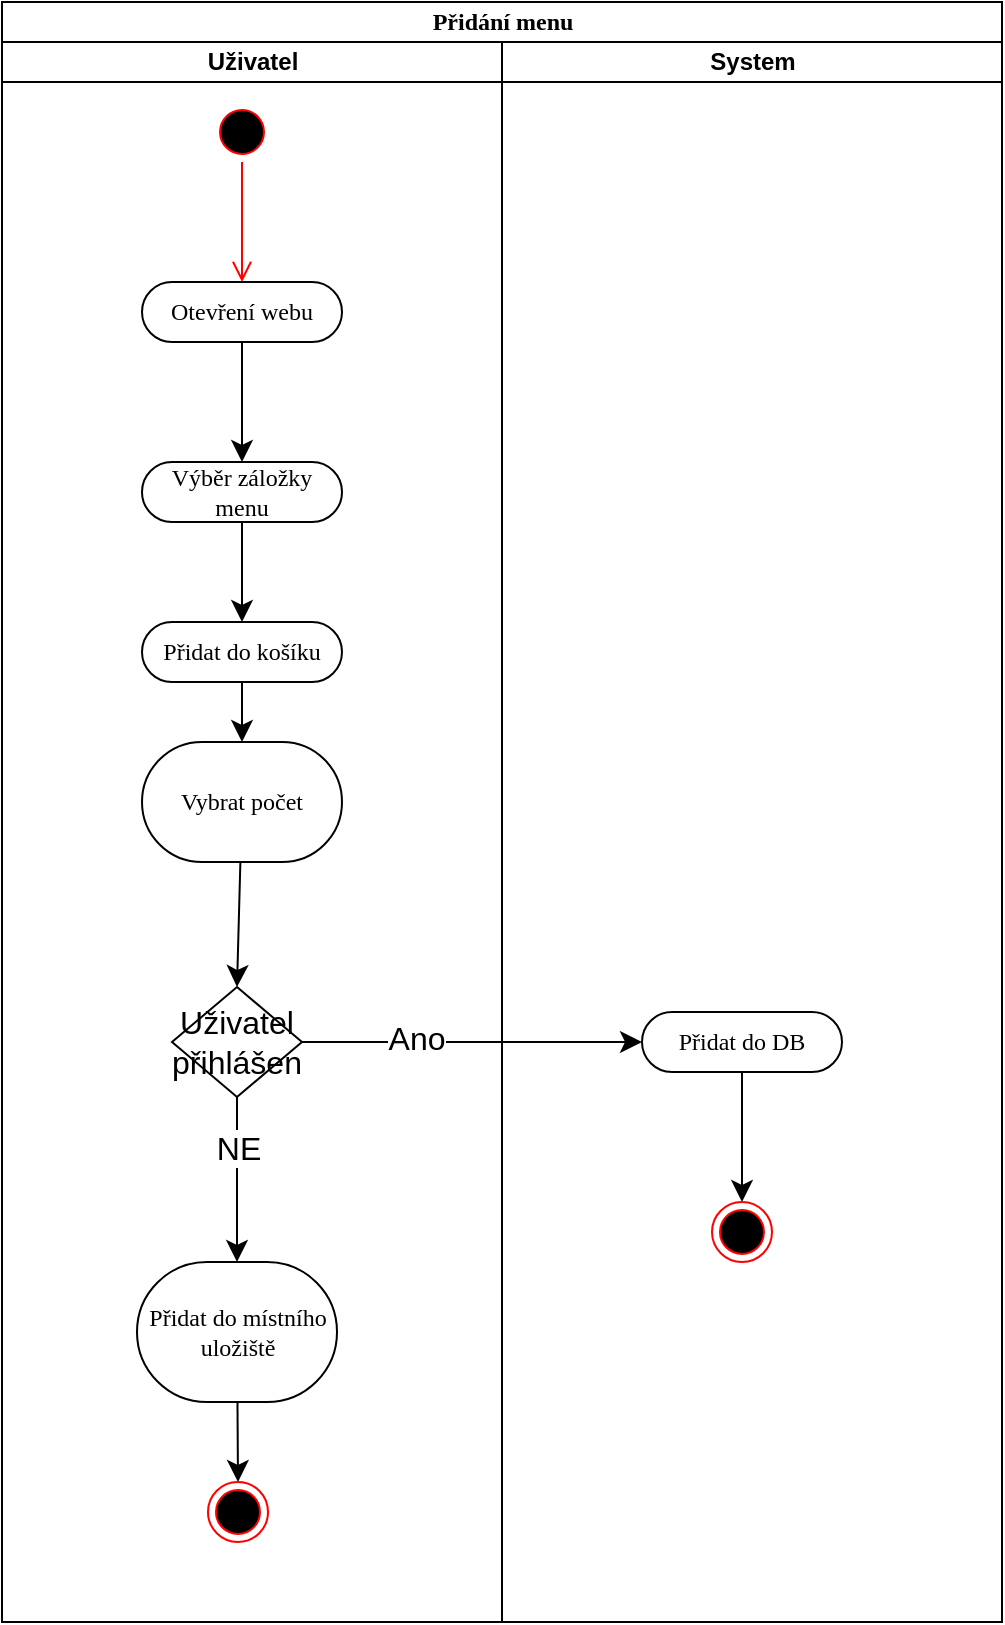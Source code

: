 <mxfile version="22.1.21" type="device">
  <diagram name="Page-1" id="0783ab3e-0a74-02c8-0abd-f7b4e66b4bec">
    <mxGraphModel dx="1188" dy="696" grid="1" gridSize="10" guides="1" tooltips="1" connect="1" arrows="1" fold="1" page="1" pageScale="1" pageWidth="850" pageHeight="1100" background="none" math="0" shadow="0">
      <root>
        <mxCell id="0" />
        <mxCell id="1" parent="0" />
        <mxCell id="1c1d494c118603dd-1" value="Přidání menu" style="swimlane;html=1;childLayout=stackLayout;startSize=20;rounded=0;shadow=0;comic=0;labelBackgroundColor=none;strokeWidth=1;fontFamily=Verdana;fontSize=12;align=center;" parent="1" vertex="1">
          <mxGeometry x="50" y="20" width="500" height="810" as="geometry" />
        </mxCell>
        <mxCell id="1c1d494c118603dd-2" value="Uživatel" style="swimlane;html=1;startSize=20;" parent="1c1d494c118603dd-1" vertex="1">
          <mxGeometry y="20" width="250" height="790" as="geometry" />
        </mxCell>
        <mxCell id="bYZC6c41TyAUc_ZFF0uC-66" style="edgeStyle=none;curved=1;rounded=0;orthogonalLoop=1;jettySize=auto;html=1;entryX=0.5;entryY=0;entryDx=0;entryDy=0;fontSize=12;startSize=8;endSize=8;" edge="1" parent="1c1d494c118603dd-2" source="60571a20871a0731-8" target="bYZC6c41TyAUc_ZFF0uC-1">
          <mxGeometry relative="1" as="geometry" />
        </mxCell>
        <mxCell id="60571a20871a0731-8" value="Otevření webu" style="rounded=1;whiteSpace=wrap;html=1;shadow=0;comic=0;labelBackgroundColor=none;strokeWidth=1;fontFamily=Verdana;fontSize=12;align=center;arcSize=50;" parent="1c1d494c118603dd-2" vertex="1">
          <mxGeometry x="70" y="120" width="100" height="30" as="geometry" />
        </mxCell>
        <mxCell id="bYZC6c41TyAUc_ZFF0uC-70" style="edgeStyle=none;curved=1;rounded=0;orthogonalLoop=1;jettySize=auto;html=1;entryX=0.5;entryY=0;entryDx=0;entryDy=0;fontSize=12;startSize=8;endSize=8;" edge="1" parent="1c1d494c118603dd-2" source="bYZC6c41TyAUc_ZFF0uC-1" target="bYZC6c41TyAUc_ZFF0uC-53">
          <mxGeometry relative="1" as="geometry" />
        </mxCell>
        <mxCell id="bYZC6c41TyAUc_ZFF0uC-1" value="Výběr záložky menu" style="rounded=1;whiteSpace=wrap;html=1;shadow=0;comic=0;labelBackgroundColor=none;strokeWidth=1;fontFamily=Verdana;fontSize=12;align=center;arcSize=50;" vertex="1" parent="1c1d494c118603dd-2">
          <mxGeometry x="70" y="210" width="100" height="30" as="geometry" />
        </mxCell>
        <mxCell id="bYZC6c41TyAUc_ZFF0uC-58" style="edgeStyle=none;curved=1;rounded=0;orthogonalLoop=1;jettySize=auto;html=1;fontSize=12;startSize=8;endSize=8;" edge="1" parent="1c1d494c118603dd-2" source="bYZC6c41TyAUc_ZFF0uC-7" target="bYZC6c41TyAUc_ZFF0uC-8">
          <mxGeometry relative="1" as="geometry" />
        </mxCell>
        <mxCell id="bYZC6c41TyAUc_ZFF0uC-65" value="NE" style="edgeLabel;html=1;align=center;verticalAlign=middle;resizable=0;points=[];fontSize=16;" vertex="1" connectable="0" parent="bYZC6c41TyAUc_ZFF0uC-58">
          <mxGeometry x="-0.378" relative="1" as="geometry">
            <mxPoint as="offset" />
          </mxGeometry>
        </mxCell>
        <mxCell id="bYZC6c41TyAUc_ZFF0uC-7" value="Uživatel přihlášen" style="rhombus;whiteSpace=wrap;html=1;fontSize=16;" vertex="1" parent="1c1d494c118603dd-2">
          <mxGeometry x="85" y="472.5" width="65" height="55" as="geometry" />
        </mxCell>
        <mxCell id="bYZC6c41TyAUc_ZFF0uC-61" style="edgeStyle=none;curved=1;rounded=0;orthogonalLoop=1;jettySize=auto;html=1;entryX=0.5;entryY=0;entryDx=0;entryDy=0;fontSize=12;startSize=8;endSize=8;" edge="1" parent="1c1d494c118603dd-2" source="bYZC6c41TyAUc_ZFF0uC-8" target="bYZC6c41TyAUc_ZFF0uC-60">
          <mxGeometry relative="1" as="geometry" />
        </mxCell>
        <mxCell id="bYZC6c41TyAUc_ZFF0uC-8" value="Přidat do místního uložiště" style="rounded=1;whiteSpace=wrap;html=1;shadow=0;comic=0;labelBackgroundColor=none;strokeWidth=1;fontFamily=Verdana;fontSize=12;align=center;arcSize=50;" vertex="1" parent="1c1d494c118603dd-2">
          <mxGeometry x="67.5" y="610" width="100" height="70" as="geometry" />
        </mxCell>
        <mxCell id="bYZC6c41TyAUc_ZFF0uC-50" value="" style="ellipse;html=1;shape=startState;fillColor=#000000;strokeColor=#ff0000;fontSize=16;" vertex="1" parent="1c1d494c118603dd-2">
          <mxGeometry x="105" y="30" width="30" height="30" as="geometry" />
        </mxCell>
        <mxCell id="bYZC6c41TyAUc_ZFF0uC-51" value="" style="edgeStyle=orthogonalEdgeStyle;html=1;verticalAlign=bottom;endArrow=open;endSize=8;strokeColor=#ff0000;rounded=0;fontSize=12;curved=1;entryX=0.5;entryY=0;entryDx=0;entryDy=0;" edge="1" source="bYZC6c41TyAUc_ZFF0uC-50" parent="1c1d494c118603dd-2" target="60571a20871a0731-8">
          <mxGeometry relative="1" as="geometry">
            <mxPoint x="195" y="150" as="targetPoint" />
          </mxGeometry>
        </mxCell>
        <mxCell id="bYZC6c41TyAUc_ZFF0uC-68" style="edgeStyle=none;curved=1;rounded=0;orthogonalLoop=1;jettySize=auto;html=1;entryX=0.5;entryY=0;entryDx=0;entryDy=0;fontSize=12;startSize=8;endSize=8;" edge="1" parent="1c1d494c118603dd-2" source="bYZC6c41TyAUc_ZFF0uC-53" target="bYZC6c41TyAUc_ZFF0uC-54">
          <mxGeometry relative="1" as="geometry" />
        </mxCell>
        <mxCell id="bYZC6c41TyAUc_ZFF0uC-53" value="Přidat do košíku" style="rounded=1;whiteSpace=wrap;html=1;shadow=0;comic=0;labelBackgroundColor=none;strokeWidth=1;fontFamily=Verdana;fontSize=12;align=center;arcSize=50;" vertex="1" parent="1c1d494c118603dd-2">
          <mxGeometry x="70" y="290" width="100" height="30" as="geometry" />
        </mxCell>
        <mxCell id="bYZC6c41TyAUc_ZFF0uC-60" value="" style="ellipse;html=1;shape=endState;fillColor=#000000;strokeColor=#ff0000;fontSize=16;" vertex="1" parent="1c1d494c118603dd-2">
          <mxGeometry x="103" y="720" width="30" height="30" as="geometry" />
        </mxCell>
        <mxCell id="bYZC6c41TyAUc_ZFF0uC-69" style="edgeStyle=none;curved=1;rounded=0;orthogonalLoop=1;jettySize=auto;html=1;entryX=0.5;entryY=0;entryDx=0;entryDy=0;fontSize=12;startSize=8;endSize=8;" edge="1" parent="1c1d494c118603dd-2" source="bYZC6c41TyAUc_ZFF0uC-54" target="bYZC6c41TyAUc_ZFF0uC-7">
          <mxGeometry relative="1" as="geometry" />
        </mxCell>
        <mxCell id="bYZC6c41TyAUc_ZFF0uC-54" value="Vybrat počet" style="rounded=1;whiteSpace=wrap;html=1;shadow=0;comic=0;labelBackgroundColor=none;strokeWidth=1;fontFamily=Verdana;fontSize=12;align=center;arcSize=50;" vertex="1" parent="1c1d494c118603dd-2">
          <mxGeometry x="70" y="350" width="100" height="60" as="geometry" />
        </mxCell>
        <mxCell id="bYZC6c41TyAUc_ZFF0uC-22" value="System" style="swimlane;html=1;startSize=20;" vertex="1" parent="1c1d494c118603dd-1">
          <mxGeometry x="250" y="20" width="250" height="790" as="geometry" />
        </mxCell>
        <mxCell id="bYZC6c41TyAUc_ZFF0uC-62" style="edgeStyle=none;curved=1;rounded=0;orthogonalLoop=1;jettySize=auto;html=1;fontSize=12;startSize=8;endSize=8;" edge="1" parent="bYZC6c41TyAUc_ZFF0uC-22" source="bYZC6c41TyAUc_ZFF0uC-6" target="bYZC6c41TyAUc_ZFF0uC-59">
          <mxGeometry relative="1" as="geometry" />
        </mxCell>
        <mxCell id="bYZC6c41TyAUc_ZFF0uC-6" value="Přidat do DB" style="rounded=1;whiteSpace=wrap;html=1;shadow=0;comic=0;labelBackgroundColor=none;strokeWidth=1;fontFamily=Verdana;fontSize=12;align=center;arcSize=50;" vertex="1" parent="bYZC6c41TyAUc_ZFF0uC-22">
          <mxGeometry x="70" y="485" width="100" height="30" as="geometry" />
        </mxCell>
        <mxCell id="bYZC6c41TyAUc_ZFF0uC-59" value="" style="ellipse;html=1;shape=endState;fillColor=#000000;strokeColor=#ff0000;fontSize=16;" vertex="1" parent="bYZC6c41TyAUc_ZFF0uC-22">
          <mxGeometry x="105" y="580" width="30" height="30" as="geometry" />
        </mxCell>
        <mxCell id="bYZC6c41TyAUc_ZFF0uC-56" style="edgeStyle=none;curved=1;rounded=0;orthogonalLoop=1;jettySize=auto;html=1;entryX=0;entryY=0.5;entryDx=0;entryDy=0;fontSize=12;startSize=8;endSize=8;" edge="1" parent="1c1d494c118603dd-1" source="bYZC6c41TyAUc_ZFF0uC-7" target="bYZC6c41TyAUc_ZFF0uC-6">
          <mxGeometry relative="1" as="geometry" />
        </mxCell>
        <mxCell id="bYZC6c41TyAUc_ZFF0uC-64" value="Ano" style="edgeLabel;html=1;align=center;verticalAlign=middle;resizable=0;points=[];fontSize=16;" vertex="1" connectable="0" parent="bYZC6c41TyAUc_ZFF0uC-56">
          <mxGeometry x="-0.329" y="2" relative="1" as="geometry">
            <mxPoint as="offset" />
          </mxGeometry>
        </mxCell>
      </root>
    </mxGraphModel>
  </diagram>
</mxfile>
